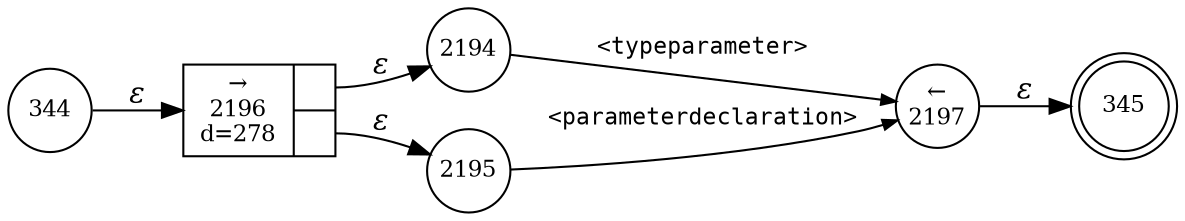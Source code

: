 digraph ATN {
rankdir=LR;
s345[fontsize=11, label="345", shape=doublecircle, fixedsize=true, width=.6];
s2194[fontsize=11,label="2194", shape=circle, fixedsize=true, width=.55, peripheries=1];
s2195[fontsize=11,label="2195", shape=circle, fixedsize=true, width=.55, peripheries=1];
s2196[fontsize=11,label="{&rarr;\n2196\nd=278|{<p0>|<p1>}}", shape=record, fixedsize=false, peripheries=1];
s2197[fontsize=11,label="&larr;\n2197", shape=circle, fixedsize=true, width=.55, peripheries=1];
s344[fontsize=11,label="344", shape=circle, fixedsize=true, width=.55, peripheries=1];
s344 -> s2196 [fontname="Times-Italic", label="&epsilon;"];
s2196:p0 -> s2194 [fontname="Times-Italic", label="&epsilon;"];
s2196:p1 -> s2195 [fontname="Times-Italic", label="&epsilon;"];
s2194 -> s2197 [fontsize=11, fontname="Courier", arrowsize=.7, label = "<typeparameter>", arrowhead = normal];
s2195 -> s2197 [fontsize=11, fontname="Courier", arrowsize=.7, label = "<parameterdeclaration>", arrowhead = normal];
s2197 -> s345 [fontname="Times-Italic", label="&epsilon;"];
}